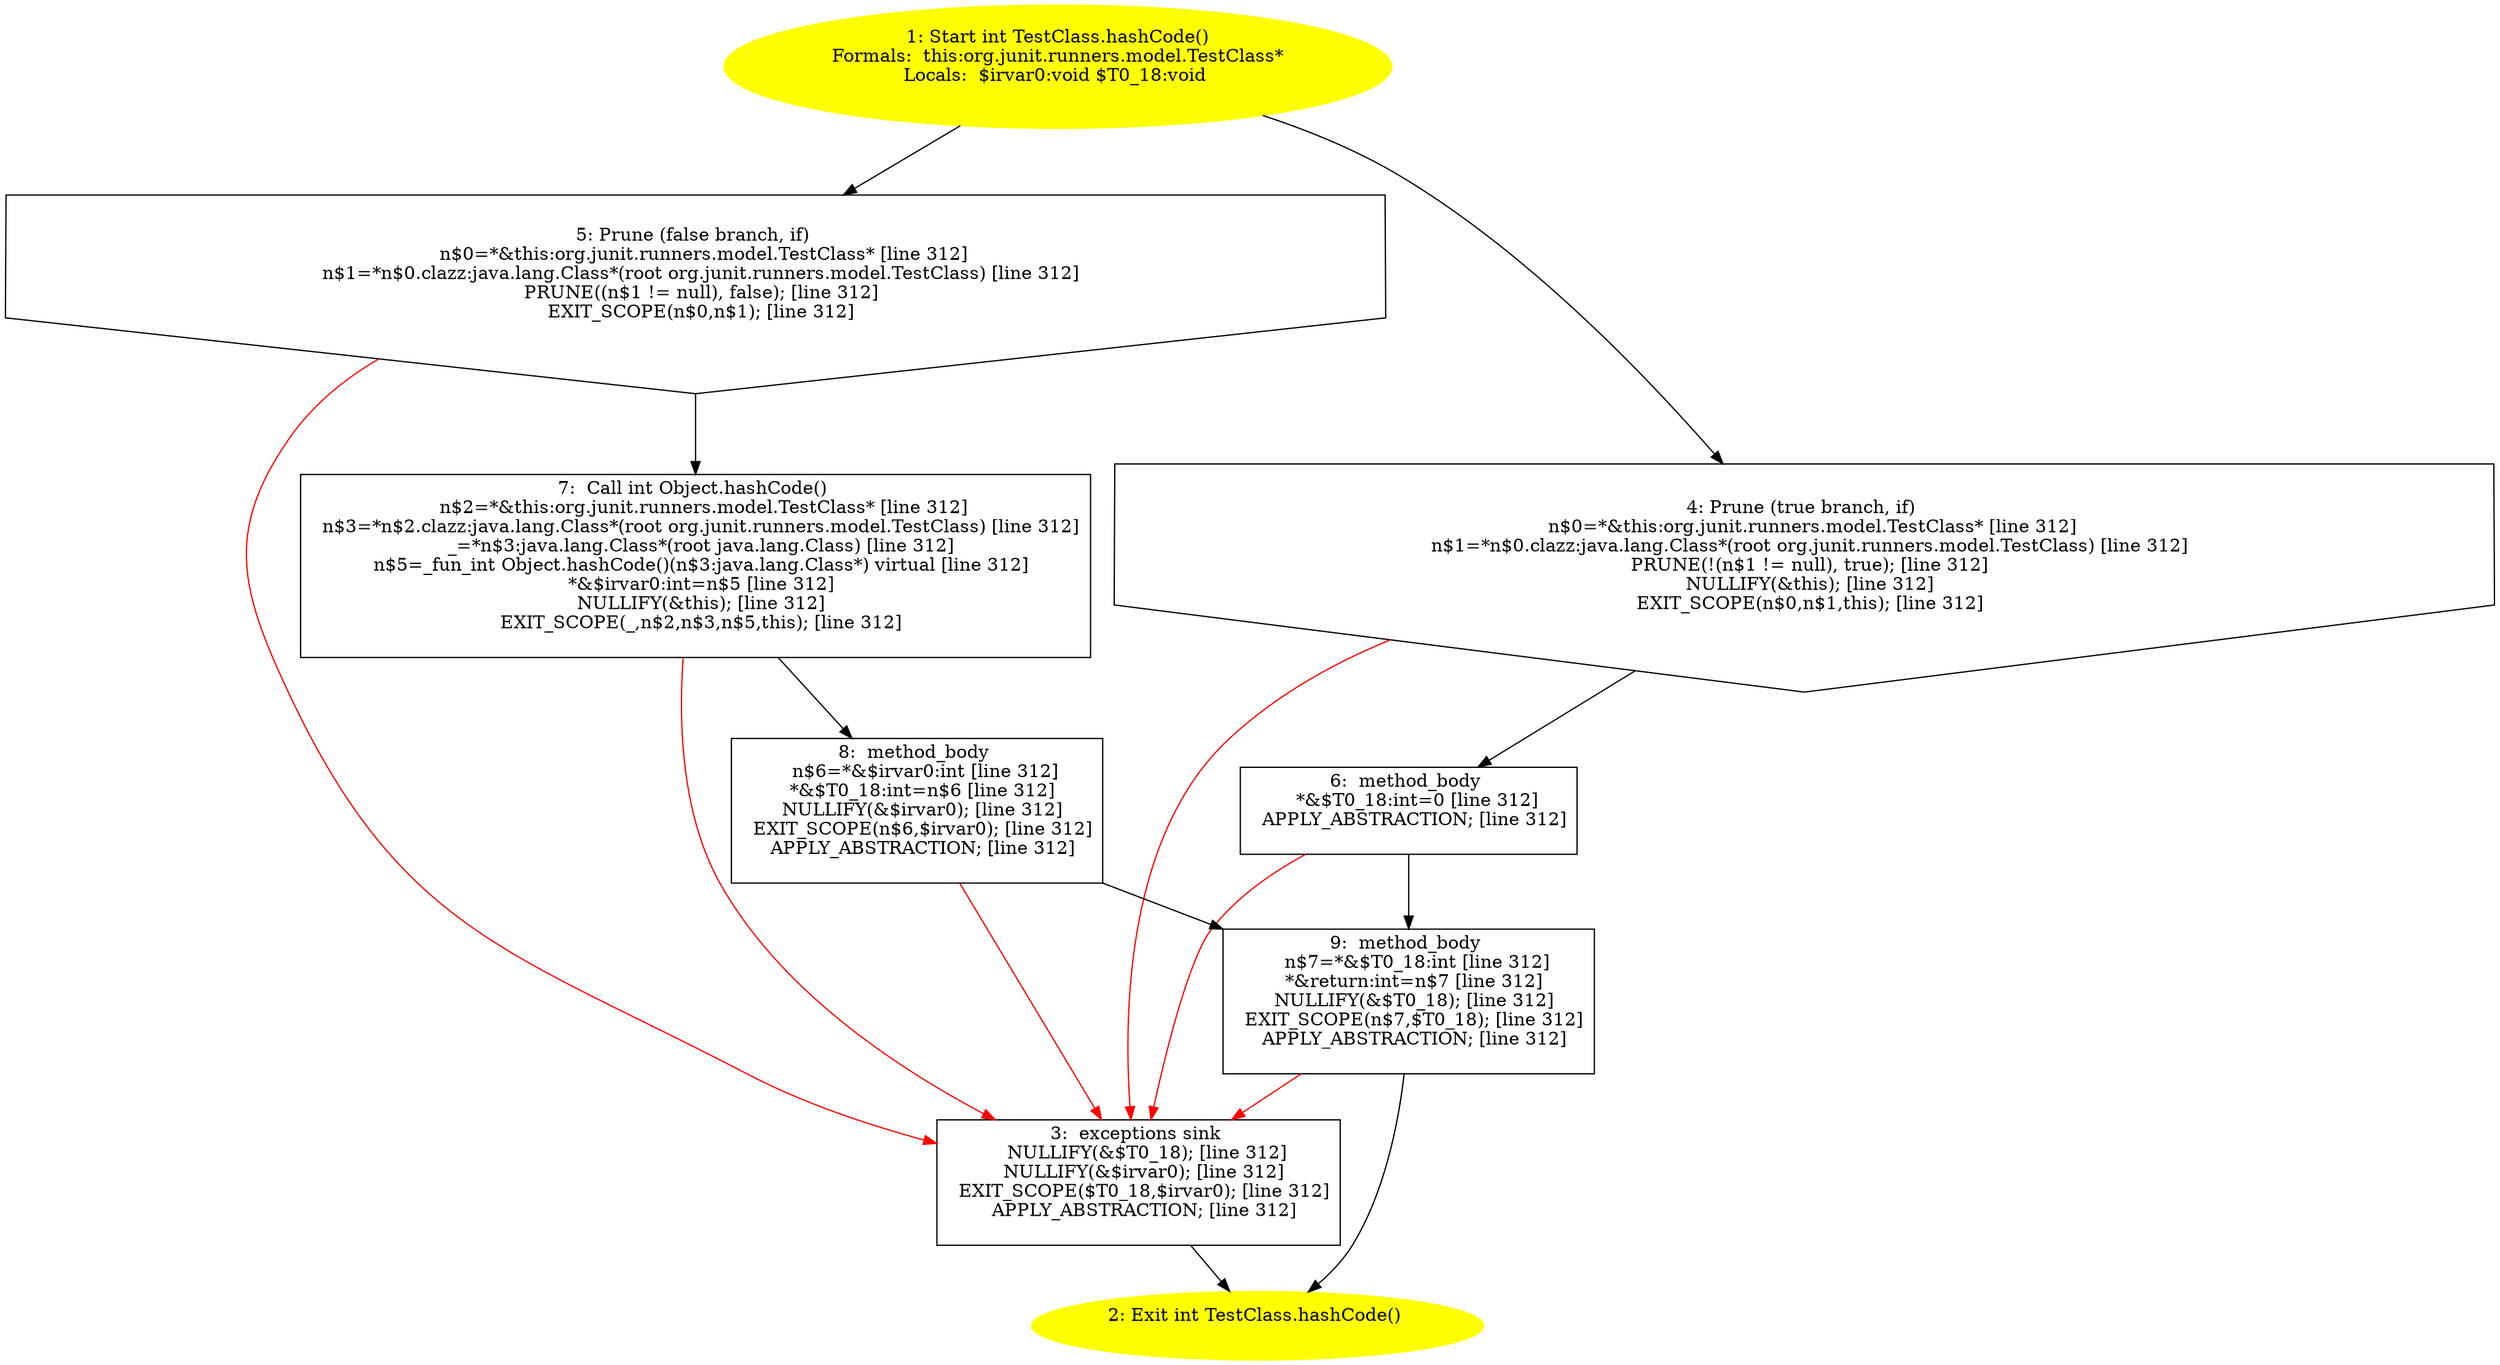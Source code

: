 /* @generated */
digraph cfg {
"org.junit.runners.model.TestClass.hashCode():int.09e974996b3afd7e593e01628658e454_1" [label="1: Start int TestClass.hashCode()\nFormals:  this:org.junit.runners.model.TestClass*\nLocals:  $irvar0:void $T0_18:void \n  " color=yellow style=filled]
	

	 "org.junit.runners.model.TestClass.hashCode():int.09e974996b3afd7e593e01628658e454_1" -> "org.junit.runners.model.TestClass.hashCode():int.09e974996b3afd7e593e01628658e454_4" ;
	 "org.junit.runners.model.TestClass.hashCode():int.09e974996b3afd7e593e01628658e454_1" -> "org.junit.runners.model.TestClass.hashCode():int.09e974996b3afd7e593e01628658e454_5" ;
"org.junit.runners.model.TestClass.hashCode():int.09e974996b3afd7e593e01628658e454_2" [label="2: Exit int TestClass.hashCode() \n  " color=yellow style=filled]
	

"org.junit.runners.model.TestClass.hashCode():int.09e974996b3afd7e593e01628658e454_3" [label="3:  exceptions sink \n   NULLIFY(&$T0_18); [line 312]\n  NULLIFY(&$irvar0); [line 312]\n  EXIT_SCOPE($T0_18,$irvar0); [line 312]\n  APPLY_ABSTRACTION; [line 312]\n " shape="box"]
	

	 "org.junit.runners.model.TestClass.hashCode():int.09e974996b3afd7e593e01628658e454_3" -> "org.junit.runners.model.TestClass.hashCode():int.09e974996b3afd7e593e01628658e454_2" ;
"org.junit.runners.model.TestClass.hashCode():int.09e974996b3afd7e593e01628658e454_4" [label="4: Prune (true branch, if) \n   n$0=*&this:org.junit.runners.model.TestClass* [line 312]\n  n$1=*n$0.clazz:java.lang.Class*(root org.junit.runners.model.TestClass) [line 312]\n  PRUNE(!(n$1 != null), true); [line 312]\n  NULLIFY(&this); [line 312]\n  EXIT_SCOPE(n$0,n$1,this); [line 312]\n " shape="invhouse"]
	

	 "org.junit.runners.model.TestClass.hashCode():int.09e974996b3afd7e593e01628658e454_4" -> "org.junit.runners.model.TestClass.hashCode():int.09e974996b3afd7e593e01628658e454_6" ;
	 "org.junit.runners.model.TestClass.hashCode():int.09e974996b3afd7e593e01628658e454_4" -> "org.junit.runners.model.TestClass.hashCode():int.09e974996b3afd7e593e01628658e454_3" [color="red" ];
"org.junit.runners.model.TestClass.hashCode():int.09e974996b3afd7e593e01628658e454_5" [label="5: Prune (false branch, if) \n   n$0=*&this:org.junit.runners.model.TestClass* [line 312]\n  n$1=*n$0.clazz:java.lang.Class*(root org.junit.runners.model.TestClass) [line 312]\n  PRUNE((n$1 != null), false); [line 312]\n  EXIT_SCOPE(n$0,n$1); [line 312]\n " shape="invhouse"]
	

	 "org.junit.runners.model.TestClass.hashCode():int.09e974996b3afd7e593e01628658e454_5" -> "org.junit.runners.model.TestClass.hashCode():int.09e974996b3afd7e593e01628658e454_7" ;
	 "org.junit.runners.model.TestClass.hashCode():int.09e974996b3afd7e593e01628658e454_5" -> "org.junit.runners.model.TestClass.hashCode():int.09e974996b3afd7e593e01628658e454_3" [color="red" ];
"org.junit.runners.model.TestClass.hashCode():int.09e974996b3afd7e593e01628658e454_6" [label="6:  method_body \n   *&$T0_18:int=0 [line 312]\n  APPLY_ABSTRACTION; [line 312]\n " shape="box"]
	

	 "org.junit.runners.model.TestClass.hashCode():int.09e974996b3afd7e593e01628658e454_6" -> "org.junit.runners.model.TestClass.hashCode():int.09e974996b3afd7e593e01628658e454_9" ;
	 "org.junit.runners.model.TestClass.hashCode():int.09e974996b3afd7e593e01628658e454_6" -> "org.junit.runners.model.TestClass.hashCode():int.09e974996b3afd7e593e01628658e454_3" [color="red" ];
"org.junit.runners.model.TestClass.hashCode():int.09e974996b3afd7e593e01628658e454_7" [label="7:  Call int Object.hashCode() \n   n$2=*&this:org.junit.runners.model.TestClass* [line 312]\n  n$3=*n$2.clazz:java.lang.Class*(root org.junit.runners.model.TestClass) [line 312]\n  _=*n$3:java.lang.Class*(root java.lang.Class) [line 312]\n  n$5=_fun_int Object.hashCode()(n$3:java.lang.Class*) virtual [line 312]\n  *&$irvar0:int=n$5 [line 312]\n  NULLIFY(&this); [line 312]\n  EXIT_SCOPE(_,n$2,n$3,n$5,this); [line 312]\n " shape="box"]
	

	 "org.junit.runners.model.TestClass.hashCode():int.09e974996b3afd7e593e01628658e454_7" -> "org.junit.runners.model.TestClass.hashCode():int.09e974996b3afd7e593e01628658e454_8" ;
	 "org.junit.runners.model.TestClass.hashCode():int.09e974996b3afd7e593e01628658e454_7" -> "org.junit.runners.model.TestClass.hashCode():int.09e974996b3afd7e593e01628658e454_3" [color="red" ];
"org.junit.runners.model.TestClass.hashCode():int.09e974996b3afd7e593e01628658e454_8" [label="8:  method_body \n   n$6=*&$irvar0:int [line 312]\n  *&$T0_18:int=n$6 [line 312]\n  NULLIFY(&$irvar0); [line 312]\n  EXIT_SCOPE(n$6,$irvar0); [line 312]\n  APPLY_ABSTRACTION; [line 312]\n " shape="box"]
	

	 "org.junit.runners.model.TestClass.hashCode():int.09e974996b3afd7e593e01628658e454_8" -> "org.junit.runners.model.TestClass.hashCode():int.09e974996b3afd7e593e01628658e454_9" ;
	 "org.junit.runners.model.TestClass.hashCode():int.09e974996b3afd7e593e01628658e454_8" -> "org.junit.runners.model.TestClass.hashCode():int.09e974996b3afd7e593e01628658e454_3" [color="red" ];
"org.junit.runners.model.TestClass.hashCode():int.09e974996b3afd7e593e01628658e454_9" [label="9:  method_body \n   n$7=*&$T0_18:int [line 312]\n  *&return:int=n$7 [line 312]\n  NULLIFY(&$T0_18); [line 312]\n  EXIT_SCOPE(n$7,$T0_18); [line 312]\n  APPLY_ABSTRACTION; [line 312]\n " shape="box"]
	

	 "org.junit.runners.model.TestClass.hashCode():int.09e974996b3afd7e593e01628658e454_9" -> "org.junit.runners.model.TestClass.hashCode():int.09e974996b3afd7e593e01628658e454_2" ;
	 "org.junit.runners.model.TestClass.hashCode():int.09e974996b3afd7e593e01628658e454_9" -> "org.junit.runners.model.TestClass.hashCode():int.09e974996b3afd7e593e01628658e454_3" [color="red" ];
}
